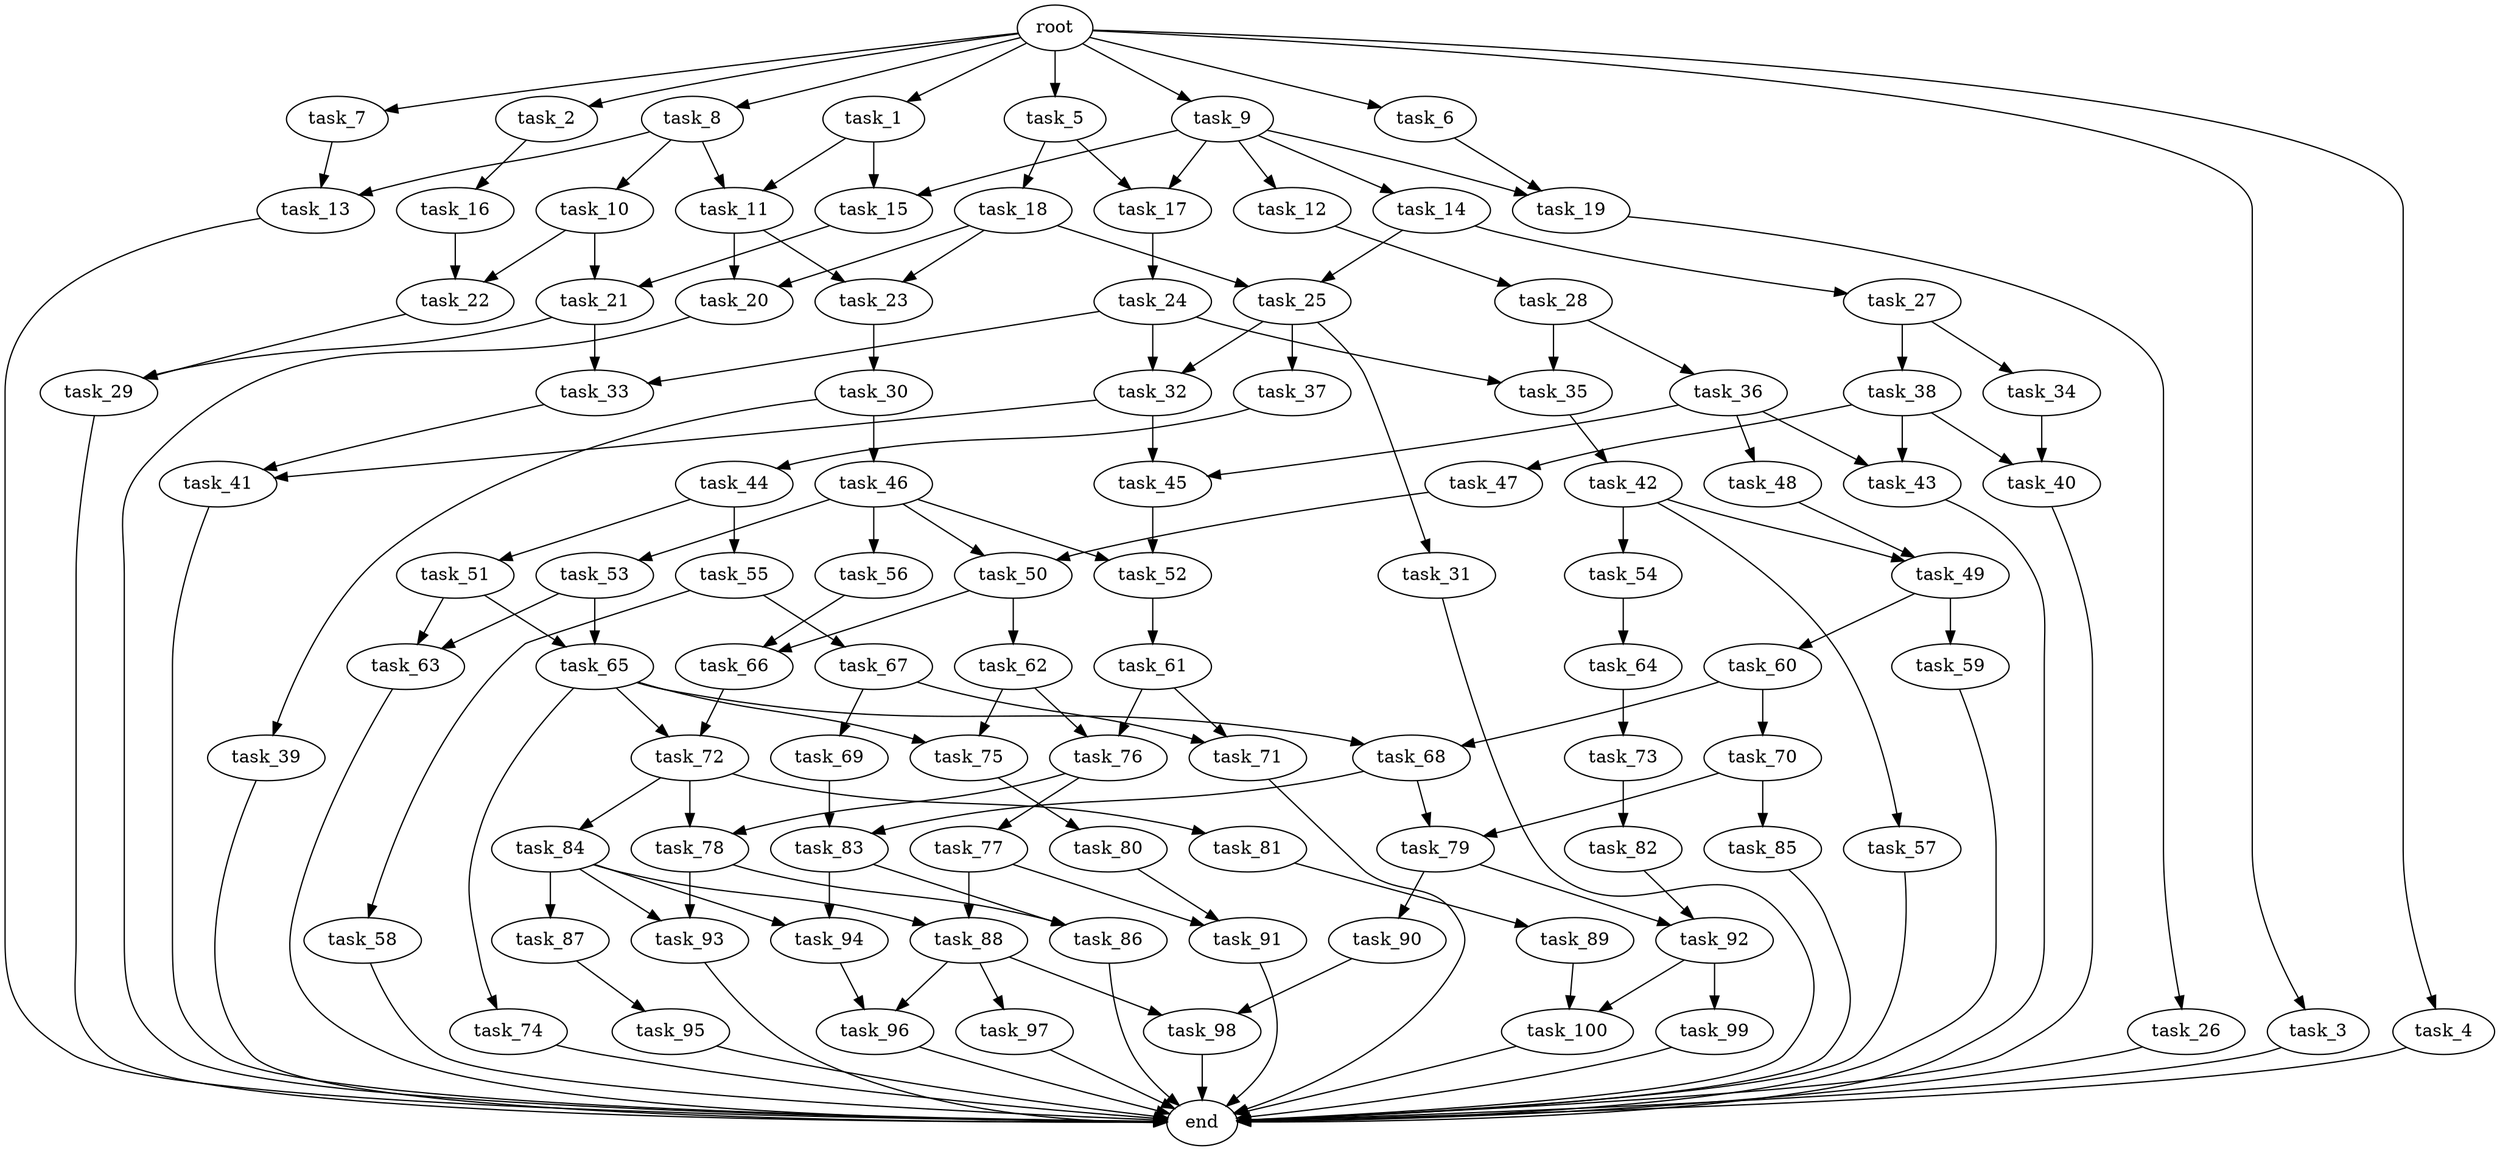 digraph G {
  task_13 [size="2.743252e+09"];
  task_10 [size="4.057857e+09"];
  task_84 [size="4.861588e+09"];
  task_54 [size="2.613856e+09"];
  task_50 [size="3.458596e+09"];
  task_58 [size="4.389232e+09"];
  task_14 [size="2.809766e+09"];
  root [size="0.000000e+00"];
  task_68 [size="9.164406e+08"];
  task_15 [size="3.396362e+09"];
  task_1 [size="3.765257e+09"];
  task_82 [size="1.821607e+09"];
  task_35 [size="3.583106e+09"];
  task_17 [size="4.851891e+09"];
  task_79 [size="2.991236e+09"];
  task_24 [size="1.162705e+09"];
  task_7 [size="3.868367e+09"];
  task_37 [size="3.779304e+09"];
  task_69 [size="2.128705e+09"];
  task_87 [size="3.056246e+09"];
  task_16 [size="3.785728e+09"];
  task_25 [size="1.299372e+08"];
  task_22 [size="3.711757e+09"];
  task_99 [size="3.454733e+09"];
  task_9 [size="2.291492e+09"];
  task_12 [size="2.760377e+09"];
  task_38 [size="4.748233e+09"];
  task_8 [size="1.018567e+09"];
  task_62 [size="4.788595e+09"];
  task_93 [size="2.204706e+09"];
  task_48 [size="8.661974e+08"];
  task_20 [size="1.522113e+09"];
  task_65 [size="2.833007e+09"];
  task_41 [size="1.197956e+09"];
  task_2 [size="9.851971e+08"];
  task_85 [size="3.472940e+09"];
  task_33 [size="2.684836e+09"];
  task_43 [size="1.707665e+09"];
  task_52 [size="2.913435e+09"];
  task_56 [size="2.891457e+09"];
  task_98 [size="2.607193e+09"];
  task_90 [size="6.200806e+08"];
  task_5 [size="2.514114e+09"];
  task_29 [size="4.709321e+09"];
  task_44 [size="3.110289e+09"];
  task_59 [size="4.893745e+09"];
  task_26 [size="1.331165e+09"];
  task_67 [size="7.254537e+08"];
  task_34 [size="2.918302e+09"];
  task_23 [size="4.071033e+09"];
  task_42 [size="3.386425e+09"];
  task_80 [size="3.498888e+09"];
  task_31 [size="4.159785e+08"];
  task_36 [size="4.890892e+09"];
  task_3 [size="1.999341e+09"];
  task_94 [size="3.178424e+09"];
  task_19 [size="9.760572e+08"];
  task_92 [size="3.764090e+09"];
  task_91 [size="1.463312e+09"];
  task_66 [size="2.194697e+09"];
  task_81 [size="1.917896e+09"];
  task_40 [size="3.667753e+09"];
  task_55 [size="1.460618e+08"];
  task_73 [size="2.211964e+09"];
  task_51 [size="3.499978e+08"];
  task_45 [size="4.372800e+08"];
  task_39 [size="1.228384e+09"];
  task_74 [size="2.208877e+09"];
  task_63 [size="4.342778e+09"];
  task_61 [size="3.788846e+09"];
  task_46 [size="3.952399e+09"];
  task_70 [size="3.681564e+09"];
  task_30 [size="3.201533e+09"];
  task_6 [size="4.882016e+08"];
  task_77 [size="3.328537e+09"];
  task_95 [size="2.421473e+09"];
  task_4 [size="2.946063e+09"];
  task_21 [size="3.348576e+09"];
  task_72 [size="3.347673e+09"];
  task_75 [size="3.578624e+09"];
  task_78 [size="3.427774e+09"];
  task_88 [size="3.501343e+09"];
  task_28 [size="2.151340e+09"];
  task_86 [size="3.955410e+09"];
  task_32 [size="3.495841e+09"];
  task_97 [size="4.266947e+09"];
  task_47 [size="4.541365e+09"];
  end [size="0.000000e+00"];
  task_71 [size="4.125820e+09"];
  task_89 [size="1.266584e+08"];
  task_49 [size="1.392511e+09"];
  task_53 [size="1.775353e+09"];
  task_100 [size="3.177994e+09"];
  task_57 [size="4.340606e+09"];
  task_96 [size="4.301158e+09"];
  task_64 [size="3.339831e+09"];
  task_83 [size="4.578764e+09"];
  task_27 [size="3.240526e+09"];
  task_11 [size="2.929352e+08"];
  task_76 [size="7.764790e+08"];
  task_18 [size="1.998156e+09"];
  task_60 [size="3.016698e+09"];

  task_13 -> end [size="1.000000e-12"];
  task_10 -> task_21 [size="8.115715e+08"];
  task_10 -> task_22 [size="8.115715e+08"];
  task_84 -> task_87 [size="9.723176e+08"];
  task_84 -> task_88 [size="9.723176e+08"];
  task_84 -> task_93 [size="9.723176e+08"];
  task_84 -> task_94 [size="9.723176e+08"];
  task_54 -> task_64 [size="5.227712e+08"];
  task_50 -> task_62 [size="3.458596e+08"];
  task_50 -> task_66 [size="3.458596e+08"];
  task_58 -> end [size="1.000000e-12"];
  task_14 -> task_25 [size="5.619532e+08"];
  task_14 -> task_27 [size="5.619532e+08"];
  root -> task_1 [size="1.000000e-12"];
  root -> task_6 [size="1.000000e-12"];
  root -> task_8 [size="1.000000e-12"];
  root -> task_5 [size="1.000000e-12"];
  root -> task_7 [size="1.000000e-12"];
  root -> task_3 [size="1.000000e-12"];
  root -> task_4 [size="1.000000e-12"];
  root -> task_9 [size="1.000000e-12"];
  root -> task_2 [size="1.000000e-12"];
  task_68 -> task_83 [size="9.164406e+07"];
  task_68 -> task_79 [size="9.164406e+07"];
  task_15 -> task_21 [size="3.396362e+08"];
  task_1 -> task_15 [size="7.530514e+08"];
  task_1 -> task_11 [size="7.530514e+08"];
  task_82 -> task_92 [size="3.643213e+08"];
  task_35 -> task_42 [size="3.583106e+08"];
  task_17 -> task_24 [size="4.851891e+08"];
  task_79 -> task_92 [size="2.991236e+08"];
  task_79 -> task_90 [size="2.991236e+08"];
  task_24 -> task_33 [size="2.325410e+08"];
  task_24 -> task_32 [size="2.325410e+08"];
  task_24 -> task_35 [size="2.325410e+08"];
  task_7 -> task_13 [size="7.736733e+08"];
  task_37 -> task_44 [size="7.558608e+08"];
  task_69 -> task_83 [size="4.257410e+08"];
  task_87 -> task_95 [size="6.112492e+08"];
  task_16 -> task_22 [size="7.571455e+08"];
  task_25 -> task_31 [size="1.299372e+07"];
  task_25 -> task_32 [size="1.299372e+07"];
  task_25 -> task_37 [size="1.299372e+07"];
  task_22 -> task_29 [size="3.711757e+08"];
  task_99 -> end [size="1.000000e-12"];
  task_9 -> task_17 [size="4.582984e+08"];
  task_9 -> task_14 [size="4.582984e+08"];
  task_9 -> task_15 [size="4.582984e+08"];
  task_9 -> task_12 [size="4.582984e+08"];
  task_9 -> task_19 [size="4.582984e+08"];
  task_12 -> task_28 [size="5.520755e+08"];
  task_38 -> task_47 [size="9.496466e+08"];
  task_38 -> task_40 [size="9.496466e+08"];
  task_38 -> task_43 [size="9.496466e+08"];
  task_8 -> task_10 [size="2.037135e+08"];
  task_8 -> task_13 [size="2.037135e+08"];
  task_8 -> task_11 [size="2.037135e+08"];
  task_62 -> task_75 [size="9.577190e+08"];
  task_62 -> task_76 [size="9.577190e+08"];
  task_93 -> end [size="1.000000e-12"];
  task_48 -> task_49 [size="1.732395e+08"];
  task_20 -> end [size="1.000000e-12"];
  task_65 -> task_74 [size="2.833007e+08"];
  task_65 -> task_75 [size="2.833007e+08"];
  task_65 -> task_68 [size="2.833007e+08"];
  task_65 -> task_72 [size="2.833007e+08"];
  task_41 -> end [size="1.000000e-12"];
  task_2 -> task_16 [size="1.970394e+08"];
  task_85 -> end [size="1.000000e-12"];
  task_33 -> task_41 [size="2.684836e+08"];
  task_43 -> end [size="1.000000e-12"];
  task_52 -> task_61 [size="2.913435e+08"];
  task_56 -> task_66 [size="5.782914e+08"];
  task_98 -> end [size="1.000000e-12"];
  task_90 -> task_98 [size="1.240161e+08"];
  task_5 -> task_17 [size="5.028228e+08"];
  task_5 -> task_18 [size="5.028228e+08"];
  task_29 -> end [size="1.000000e-12"];
  task_44 -> task_51 [size="6.220578e+08"];
  task_44 -> task_55 [size="6.220578e+08"];
  task_59 -> end [size="1.000000e-12"];
  task_26 -> end [size="1.000000e-12"];
  task_67 -> task_69 [size="1.450907e+08"];
  task_67 -> task_71 [size="1.450907e+08"];
  task_34 -> task_40 [size="5.836604e+08"];
  task_23 -> task_30 [size="4.071033e+08"];
  task_42 -> task_49 [size="6.772849e+08"];
  task_42 -> task_54 [size="6.772849e+08"];
  task_42 -> task_57 [size="6.772849e+08"];
  task_80 -> task_91 [size="6.997776e+08"];
  task_31 -> end [size="1.000000e-12"];
  task_36 -> task_45 [size="9.781784e+08"];
  task_36 -> task_43 [size="9.781784e+08"];
  task_36 -> task_48 [size="9.781784e+08"];
  task_3 -> end [size="1.000000e-12"];
  task_94 -> task_96 [size="3.178424e+08"];
  task_19 -> task_26 [size="9.760572e+07"];
  task_92 -> task_99 [size="3.764090e+08"];
  task_92 -> task_100 [size="3.764090e+08"];
  task_91 -> end [size="1.000000e-12"];
  task_66 -> task_72 [size="2.194697e+08"];
  task_81 -> task_89 [size="3.835793e+08"];
  task_40 -> end [size="1.000000e-12"];
  task_55 -> task_67 [size="2.921237e+07"];
  task_55 -> task_58 [size="2.921237e+07"];
  task_73 -> task_82 [size="4.423929e+08"];
  task_51 -> task_63 [size="6.999955e+07"];
  task_51 -> task_65 [size="6.999955e+07"];
  task_45 -> task_52 [size="4.372800e+07"];
  task_39 -> end [size="1.000000e-12"];
  task_74 -> end [size="1.000000e-12"];
  task_63 -> end [size="1.000000e-12"];
  task_61 -> task_76 [size="7.577691e+08"];
  task_61 -> task_71 [size="7.577691e+08"];
  task_46 -> task_50 [size="7.904797e+08"];
  task_46 -> task_52 [size="7.904797e+08"];
  task_46 -> task_56 [size="7.904797e+08"];
  task_46 -> task_53 [size="7.904797e+08"];
  task_70 -> task_85 [size="7.363128e+08"];
  task_70 -> task_79 [size="7.363128e+08"];
  task_30 -> task_39 [size="6.403066e+08"];
  task_30 -> task_46 [size="6.403066e+08"];
  task_6 -> task_19 [size="9.764032e+07"];
  task_77 -> task_88 [size="6.657075e+08"];
  task_77 -> task_91 [size="6.657075e+08"];
  task_95 -> end [size="1.000000e-12"];
  task_4 -> end [size="1.000000e-12"];
  task_21 -> task_29 [size="3.348576e+08"];
  task_21 -> task_33 [size="3.348576e+08"];
  task_72 -> task_78 [size="3.347673e+08"];
  task_72 -> task_81 [size="3.347673e+08"];
  task_72 -> task_84 [size="3.347673e+08"];
  task_75 -> task_80 [size="3.578624e+08"];
  task_78 -> task_93 [size="3.427774e+08"];
  task_78 -> task_86 [size="3.427774e+08"];
  task_88 -> task_96 [size="3.501343e+08"];
  task_88 -> task_97 [size="3.501343e+08"];
  task_88 -> task_98 [size="3.501343e+08"];
  task_28 -> task_36 [size="4.302681e+08"];
  task_28 -> task_35 [size="4.302681e+08"];
  task_86 -> end [size="1.000000e-12"];
  task_32 -> task_41 [size="3.495841e+08"];
  task_32 -> task_45 [size="3.495841e+08"];
  task_97 -> end [size="1.000000e-12"];
  task_47 -> task_50 [size="9.082730e+08"];
  task_71 -> end [size="1.000000e-12"];
  task_89 -> task_100 [size="2.533168e+07"];
  task_49 -> task_59 [size="1.392511e+08"];
  task_49 -> task_60 [size="1.392511e+08"];
  task_53 -> task_63 [size="3.550705e+08"];
  task_53 -> task_65 [size="3.550705e+08"];
  task_100 -> end [size="1.000000e-12"];
  task_57 -> end [size="1.000000e-12"];
  task_96 -> end [size="1.000000e-12"];
  task_64 -> task_73 [size="6.679661e+08"];
  task_83 -> task_94 [size="4.578764e+08"];
  task_83 -> task_86 [size="4.578764e+08"];
  task_27 -> task_34 [size="6.481051e+08"];
  task_27 -> task_38 [size="6.481051e+08"];
  task_11 -> task_20 [size="2.929352e+07"];
  task_11 -> task_23 [size="2.929352e+07"];
  task_76 -> task_78 [size="7.764790e+07"];
  task_76 -> task_77 [size="7.764790e+07"];
  task_18 -> task_20 [size="3.996312e+08"];
  task_18 -> task_23 [size="3.996312e+08"];
  task_18 -> task_25 [size="3.996312e+08"];
  task_60 -> task_70 [size="6.033396e+08"];
  task_60 -> task_68 [size="6.033396e+08"];
}
